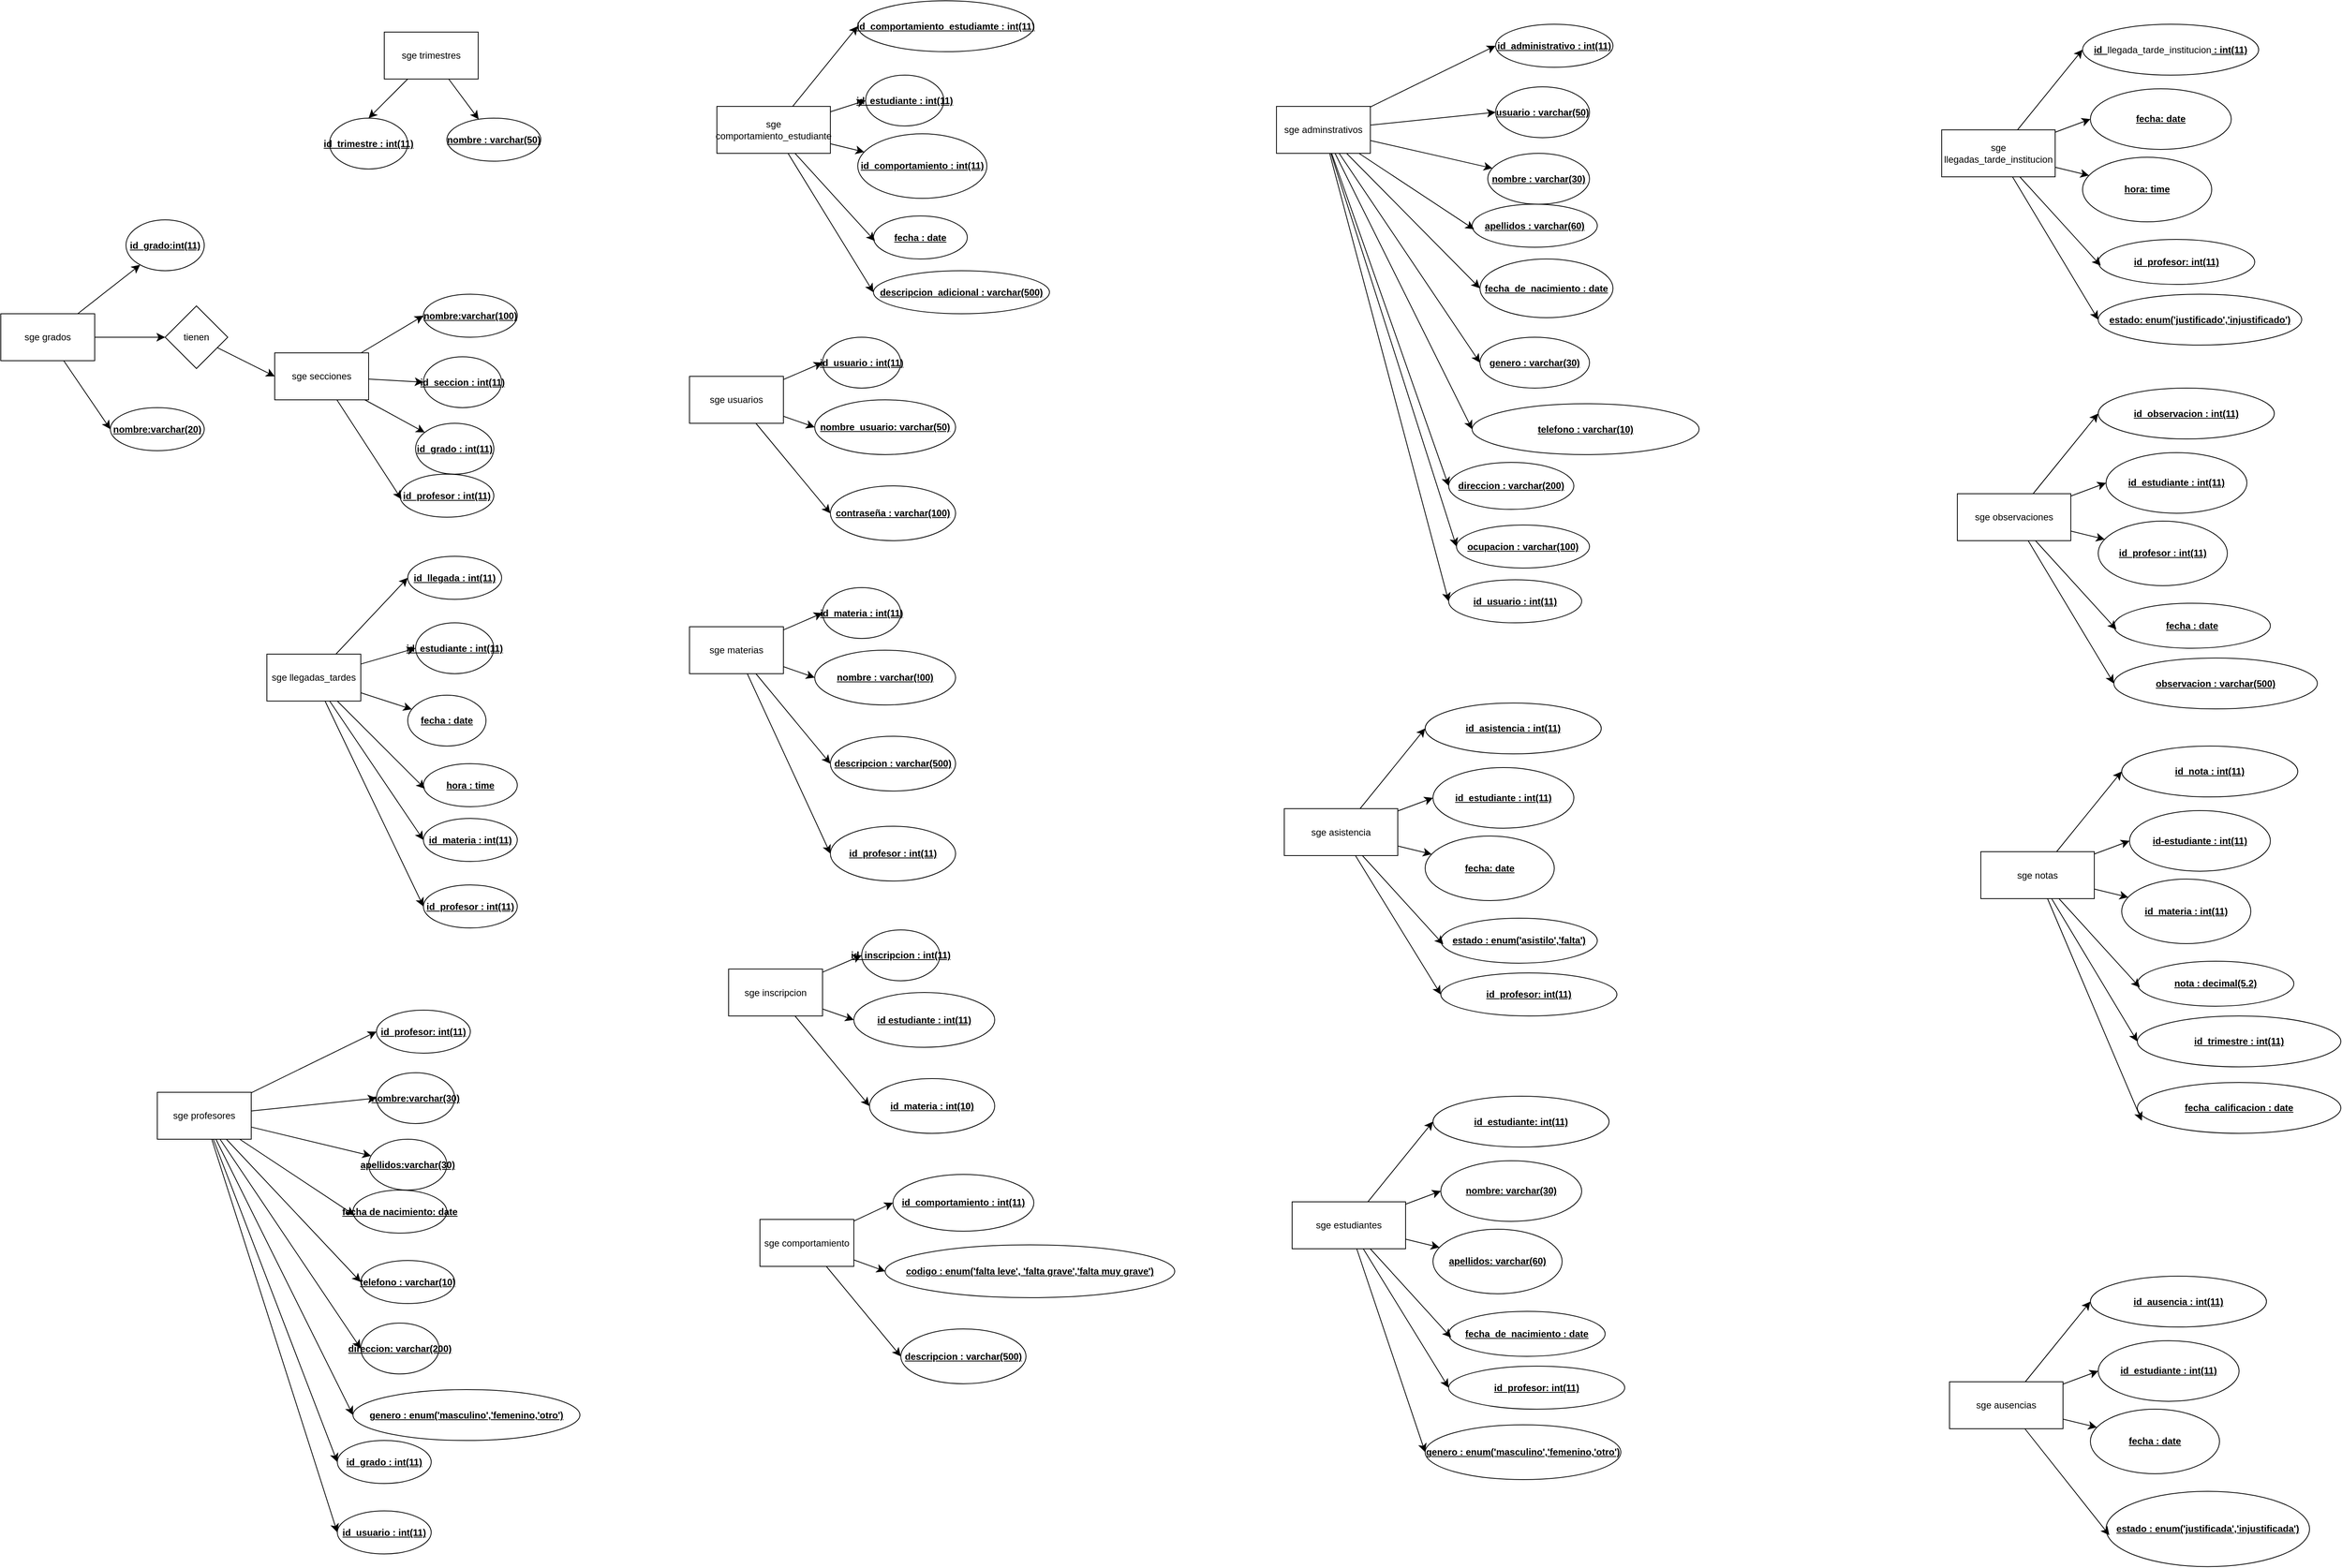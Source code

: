 <mxfile version="24.2.3" type="device">
  <diagram id="R2lEEEUBdFMjLlhIrx00" name="Page-1">
    <mxGraphModel dx="2759" dy="1118" grid="1" gridSize="10" guides="1" tooltips="1" connect="1" arrows="1" fold="1" page="1" pageScale="1" pageWidth="850" pageHeight="1100" math="0" shadow="0" extFonts="Permanent Marker^https://fonts.googleapis.com/css?family=Permanent+Marker">
      <root>
        <mxCell id="0" />
        <mxCell id="1" parent="0" />
        <mxCell id="256RreKp1Q9fWOY7JlpU-48" style="edgeStyle=none;curved=1;rounded=0;orthogonalLoop=1;jettySize=auto;html=1;fontSize=12;startSize=8;endSize=8;" edge="1" parent="1" source="256RreKp1Q9fWOY7JlpU-40" target="256RreKp1Q9fWOY7JlpU-42">
          <mxGeometry relative="1" as="geometry" />
        </mxCell>
        <mxCell id="256RreKp1Q9fWOY7JlpU-49" style="edgeStyle=none;curved=1;rounded=0;orthogonalLoop=1;jettySize=auto;html=1;entryX=0;entryY=0.5;entryDx=0;entryDy=0;fontSize=12;startSize=8;endSize=8;" edge="1" parent="1" source="256RreKp1Q9fWOY7JlpU-40" target="256RreKp1Q9fWOY7JlpU-41">
          <mxGeometry relative="1" as="geometry" />
        </mxCell>
        <mxCell id="256RreKp1Q9fWOY7JlpU-154" style="edgeStyle=none;curved=1;rounded=0;orthogonalLoop=1;jettySize=auto;html=1;entryX=0;entryY=0.5;entryDx=0;entryDy=0;fontSize=12;startSize=8;endSize=8;" edge="1" parent="1" source="256RreKp1Q9fWOY7JlpU-40" target="256RreKp1Q9fWOY7JlpU-153">
          <mxGeometry relative="1" as="geometry" />
        </mxCell>
        <mxCell id="256RreKp1Q9fWOY7JlpU-40" value="sge grados" style="rounded=0;whiteSpace=wrap;html=1;" vertex="1" parent="1">
          <mxGeometry x="-650" y="430" width="120" height="60" as="geometry" />
        </mxCell>
        <mxCell id="256RreKp1Q9fWOY7JlpU-41" value="&lt;b style=&quot;text-align: left; text-wrap: nowrap;&quot;&gt;&lt;u&gt;nombre:varchar(20)&lt;/u&gt;&lt;/b&gt;" style="ellipse;whiteSpace=wrap;html=1;" vertex="1" parent="1">
          <mxGeometry x="-510" y="550" width="120" height="55" as="geometry" />
        </mxCell>
        <mxCell id="256RreKp1Q9fWOY7JlpU-42" value="&lt;span style=&quot;font-weight: 700; text-align: left; text-wrap: nowrap; text-decoration-line: underline;&quot;&gt;id_grado:int(11)&lt;/span&gt;" style="ellipse;whiteSpace=wrap;html=1;" vertex="1" parent="1">
          <mxGeometry x="-490" y="310" width="100" height="65" as="geometry" />
        </mxCell>
        <mxCell id="256RreKp1Q9fWOY7JlpU-46" style="edgeStyle=none;curved=1;rounded=0;orthogonalLoop=1;jettySize=auto;html=1;entryX=0.5;entryY=0;entryDx=0;entryDy=0;fontSize=12;startSize=8;endSize=8;" edge="1" parent="1" source="256RreKp1Q9fWOY7JlpU-43" target="256RreKp1Q9fWOY7JlpU-45">
          <mxGeometry relative="1" as="geometry" />
        </mxCell>
        <mxCell id="256RreKp1Q9fWOY7JlpU-47" style="edgeStyle=none;curved=1;rounded=0;orthogonalLoop=1;jettySize=auto;html=1;fontSize=12;startSize=8;endSize=8;" edge="1" parent="1" source="256RreKp1Q9fWOY7JlpU-43" target="256RreKp1Q9fWOY7JlpU-44">
          <mxGeometry relative="1" as="geometry" />
        </mxCell>
        <mxCell id="256RreKp1Q9fWOY7JlpU-43" value="sge trimestres" style="rounded=0;whiteSpace=wrap;html=1;" vertex="1" parent="1">
          <mxGeometry x="-160" y="70" width="120" height="60" as="geometry" />
        </mxCell>
        <mxCell id="256RreKp1Q9fWOY7JlpU-44" value="&lt;b style=&quot;text-align: left; text-wrap: nowrap;&quot;&gt;&lt;u&gt;nombre : varchar(50)&lt;/u&gt;&lt;/b&gt;" style="ellipse;whiteSpace=wrap;html=1;" vertex="1" parent="1">
          <mxGeometry x="-80" y="180" width="120" height="55" as="geometry" />
        </mxCell>
        <mxCell id="256RreKp1Q9fWOY7JlpU-45" value="&lt;span style=&quot;font-weight: 700; text-align: left; text-wrap: nowrap; text-decoration-line: underline;&quot;&gt;id_trimestre : int(11)&lt;/span&gt;" style="ellipse;whiteSpace=wrap;html=1;" vertex="1" parent="1">
          <mxGeometry x="-230" y="180" width="100" height="65" as="geometry" />
        </mxCell>
        <mxCell id="256RreKp1Q9fWOY7JlpU-55" style="edgeStyle=none;curved=1;rounded=0;orthogonalLoop=1;jettySize=auto;html=1;entryX=0;entryY=0.5;entryDx=0;entryDy=0;fontSize=12;startSize=8;endSize=8;" edge="1" parent="1" source="256RreKp1Q9fWOY7JlpU-50" target="256RreKp1Q9fWOY7JlpU-51">
          <mxGeometry relative="1" as="geometry" />
        </mxCell>
        <mxCell id="256RreKp1Q9fWOY7JlpU-56" style="edgeStyle=none;curved=1;rounded=0;orthogonalLoop=1;jettySize=auto;html=1;entryX=0;entryY=0.5;entryDx=0;entryDy=0;fontSize=12;startSize=8;endSize=8;" edge="1" parent="1" source="256RreKp1Q9fWOY7JlpU-50" target="256RreKp1Q9fWOY7JlpU-52">
          <mxGeometry relative="1" as="geometry" />
        </mxCell>
        <mxCell id="256RreKp1Q9fWOY7JlpU-57" style="edgeStyle=none;curved=1;rounded=0;orthogonalLoop=1;jettySize=auto;html=1;fontSize=12;startSize=8;endSize=8;" edge="1" parent="1" source="256RreKp1Q9fWOY7JlpU-50" target="256RreKp1Q9fWOY7JlpU-54">
          <mxGeometry relative="1" as="geometry" />
        </mxCell>
        <mxCell id="256RreKp1Q9fWOY7JlpU-50" value="sge secciones" style="rounded=0;whiteSpace=wrap;html=1;" vertex="1" parent="1">
          <mxGeometry x="-300" y="480" width="120" height="60" as="geometry" />
        </mxCell>
        <mxCell id="256RreKp1Q9fWOY7JlpU-51" value="&lt;b style=&quot;text-align: left; text-wrap: nowrap;&quot;&gt;&lt;u&gt;nombre:varchar(100)&lt;/u&gt;&lt;/b&gt;" style="ellipse;whiteSpace=wrap;html=1;" vertex="1" parent="1">
          <mxGeometry x="-110" y="405" width="120" height="55" as="geometry" />
        </mxCell>
        <mxCell id="256RreKp1Q9fWOY7JlpU-52" value="&lt;span style=&quot;font-weight: 700; text-align: left; text-wrap: nowrap; text-decoration-line: underline;&quot;&gt;id_seccion : int(11)&lt;/span&gt;" style="ellipse;whiteSpace=wrap;html=1;" vertex="1" parent="1">
          <mxGeometry x="-110" y="485" width="100" height="65" as="geometry" />
        </mxCell>
        <mxCell id="256RreKp1Q9fWOY7JlpU-53" value="&lt;b style=&quot;text-align: left; text-wrap: nowrap;&quot;&gt;&lt;u&gt;id_profesor : int(11)&lt;/u&gt;&lt;/b&gt;" style="ellipse;whiteSpace=wrap;html=1;" vertex="1" parent="1">
          <mxGeometry x="-140" y="635" width="120" height="55" as="geometry" />
        </mxCell>
        <mxCell id="256RreKp1Q9fWOY7JlpU-54" value="&lt;b style=&quot;text-align: left; text-wrap: nowrap;&quot;&gt;&lt;u&gt;id_grado : int(11)&lt;/u&gt;&lt;/b&gt;" style="ellipse;whiteSpace=wrap;html=1;" vertex="1" parent="1">
          <mxGeometry x="-120" y="570" width="100" height="65" as="geometry" />
        </mxCell>
        <mxCell id="256RreKp1Q9fWOY7JlpU-58" style="edgeStyle=none;curved=1;rounded=0;orthogonalLoop=1;jettySize=auto;html=1;entryX=0.016;entryY=0.582;entryDx=0;entryDy=0;entryPerimeter=0;fontSize=12;startSize=8;endSize=8;" edge="1" parent="1" source="256RreKp1Q9fWOY7JlpU-50" target="256RreKp1Q9fWOY7JlpU-53">
          <mxGeometry relative="1" as="geometry" />
        </mxCell>
        <mxCell id="256RreKp1Q9fWOY7JlpU-72" style="edgeStyle=none;curved=1;rounded=0;orthogonalLoop=1;jettySize=auto;html=1;entryX=0;entryY=0.5;entryDx=0;entryDy=0;fontSize=12;startSize=8;endSize=8;" edge="1" parent="1" source="256RreKp1Q9fWOY7JlpU-75" target="256RreKp1Q9fWOY7JlpU-76">
          <mxGeometry relative="1" as="geometry" />
        </mxCell>
        <mxCell id="256RreKp1Q9fWOY7JlpU-73" style="edgeStyle=none;curved=1;rounded=0;orthogonalLoop=1;jettySize=auto;html=1;entryX=0;entryY=0.5;entryDx=0;entryDy=0;fontSize=12;startSize=8;endSize=8;" edge="1" parent="1" source="256RreKp1Q9fWOY7JlpU-75" target="256RreKp1Q9fWOY7JlpU-77">
          <mxGeometry relative="1" as="geometry" />
        </mxCell>
        <mxCell id="256RreKp1Q9fWOY7JlpU-74" style="edgeStyle=none;curved=1;rounded=0;orthogonalLoop=1;jettySize=auto;html=1;fontSize=12;startSize=8;endSize=8;" edge="1" parent="1" source="256RreKp1Q9fWOY7JlpU-75" target="256RreKp1Q9fWOY7JlpU-79">
          <mxGeometry relative="1" as="geometry" />
        </mxCell>
        <mxCell id="256RreKp1Q9fWOY7JlpU-90" style="edgeStyle=none;curved=1;rounded=0;orthogonalLoop=1;jettySize=auto;html=1;entryX=0;entryY=0.5;entryDx=0;entryDy=0;fontSize=12;startSize=8;endSize=8;" edge="1" parent="1" source="256RreKp1Q9fWOY7JlpU-75" target="256RreKp1Q9fWOY7JlpU-84">
          <mxGeometry relative="1" as="geometry" />
        </mxCell>
        <mxCell id="256RreKp1Q9fWOY7JlpU-91" style="edgeStyle=none;curved=1;rounded=0;orthogonalLoop=1;jettySize=auto;html=1;entryX=0;entryY=0.5;entryDx=0;entryDy=0;fontSize=12;startSize=8;endSize=8;" edge="1" parent="1" source="256RreKp1Q9fWOY7JlpU-75" target="256RreKp1Q9fWOY7JlpU-85">
          <mxGeometry relative="1" as="geometry" />
        </mxCell>
        <mxCell id="256RreKp1Q9fWOY7JlpU-92" style="edgeStyle=none;curved=1;rounded=0;orthogonalLoop=1;jettySize=auto;html=1;fontSize=12;startSize=8;endSize=8;entryX=0;entryY=0.5;entryDx=0;entryDy=0;" edge="1" parent="1" source="256RreKp1Q9fWOY7JlpU-75" target="256RreKp1Q9fWOY7JlpU-87">
          <mxGeometry relative="1" as="geometry">
            <mxPoint x="-210" y="1840" as="targetPoint" />
          </mxGeometry>
        </mxCell>
        <mxCell id="256RreKp1Q9fWOY7JlpU-93" style="edgeStyle=none;curved=1;rounded=0;orthogonalLoop=1;jettySize=auto;html=1;entryX=0;entryY=0.5;entryDx=0;entryDy=0;fontSize=12;startSize=8;endSize=8;" edge="1" parent="1" source="256RreKp1Q9fWOY7JlpU-75" target="256RreKp1Q9fWOY7JlpU-86">
          <mxGeometry relative="1" as="geometry" />
        </mxCell>
        <mxCell id="256RreKp1Q9fWOY7JlpU-94" style="edgeStyle=none;curved=1;rounded=0;orthogonalLoop=1;jettySize=auto;html=1;entryX=0;entryY=0.5;entryDx=0;entryDy=0;fontSize=12;startSize=8;endSize=8;" edge="1" parent="1" source="256RreKp1Q9fWOY7JlpU-75" target="256RreKp1Q9fWOY7JlpU-89">
          <mxGeometry relative="1" as="geometry" />
        </mxCell>
        <mxCell id="256RreKp1Q9fWOY7JlpU-75" value="sge profesores" style="rounded=0;whiteSpace=wrap;html=1;" vertex="1" parent="1">
          <mxGeometry x="-450" y="1425" width="120" height="60" as="geometry" />
        </mxCell>
        <mxCell id="256RreKp1Q9fWOY7JlpU-76" value="&lt;span style=&quot;font-weight: 700; text-align: left; text-wrap: nowrap; text-decoration-line: underline;&quot;&gt;id_profesor: int(11)&lt;/span&gt;" style="ellipse;whiteSpace=wrap;html=1;" vertex="1" parent="1">
          <mxGeometry x="-170" y="1320" width="120" height="55" as="geometry" />
        </mxCell>
        <mxCell id="256RreKp1Q9fWOY7JlpU-77" value="&lt;b style=&quot;text-align: left; text-wrap: nowrap;&quot;&gt;&lt;u&gt;nombre:varchar(30)&lt;/u&gt;&lt;/b&gt;" style="ellipse;whiteSpace=wrap;html=1;" vertex="1" parent="1">
          <mxGeometry x="-170" y="1400" width="100" height="65" as="geometry" />
        </mxCell>
        <mxCell id="256RreKp1Q9fWOY7JlpU-78" value="&lt;b style=&quot;text-align: left; text-wrap: nowrap;&quot;&gt;&lt;u&gt;fecha de nacimiento: date&lt;/u&gt;&lt;/b&gt;" style="ellipse;whiteSpace=wrap;html=1;" vertex="1" parent="1">
          <mxGeometry x="-200" y="1550" width="120" height="55" as="geometry" />
        </mxCell>
        <mxCell id="256RreKp1Q9fWOY7JlpU-79" value="&lt;b style=&quot;text-align: left; text-wrap: nowrap;&quot;&gt;&lt;u&gt;apellidos:varchar(30)&lt;/u&gt;&lt;/b&gt;" style="ellipse;whiteSpace=wrap;html=1;" vertex="1" parent="1">
          <mxGeometry x="-180" y="1485" width="100" height="65" as="geometry" />
        </mxCell>
        <mxCell id="256RreKp1Q9fWOY7JlpU-80" style="edgeStyle=none;curved=1;rounded=0;orthogonalLoop=1;jettySize=auto;html=1;entryX=0.016;entryY=0.582;entryDx=0;entryDy=0;entryPerimeter=0;fontSize=12;startSize=8;endSize=8;" edge="1" parent="1" source="256RreKp1Q9fWOY7JlpU-75" target="256RreKp1Q9fWOY7JlpU-78">
          <mxGeometry relative="1" as="geometry" />
        </mxCell>
        <mxCell id="256RreKp1Q9fWOY7JlpU-84" value="&lt;b style=&quot;text-align: left; text-wrap: nowrap;&quot;&gt;&lt;u&gt;telefono : varchar(10)&lt;/u&gt;&lt;/b&gt;" style="ellipse;whiteSpace=wrap;html=1;" vertex="1" parent="1">
          <mxGeometry x="-190" y="1640" width="120" height="55" as="geometry" />
        </mxCell>
        <mxCell id="256RreKp1Q9fWOY7JlpU-85" value="&lt;b style=&quot;text-align: left; text-wrap: nowrap;&quot;&gt;&lt;u&gt;direccion: varchar(200)&lt;/u&gt;&lt;/b&gt;" style="ellipse;whiteSpace=wrap;html=1;" vertex="1" parent="1">
          <mxGeometry x="-190" y="1720" width="100" height="65" as="geometry" />
        </mxCell>
        <mxCell id="256RreKp1Q9fWOY7JlpU-86" value="&lt;b style=&quot;text-align: left; text-wrap: nowrap;&quot;&gt;&lt;u&gt;id_grado : int(11)&lt;/u&gt;&lt;/b&gt;" style="ellipse;whiteSpace=wrap;html=1;" vertex="1" parent="1">
          <mxGeometry x="-220" y="1870" width="120" height="55" as="geometry" />
        </mxCell>
        <mxCell id="256RreKp1Q9fWOY7JlpU-87" value="&lt;b style=&quot;text-align: left; text-wrap: nowrap;&quot;&gt;&lt;u&gt;genero : enum(&#39;masculino&#39;,&#39;femenino,&#39;otro&#39;)&lt;/u&gt;&lt;/b&gt;" style="ellipse;whiteSpace=wrap;html=1;" vertex="1" parent="1">
          <mxGeometry x="-200" y="1805" width="290" height="65" as="geometry" />
        </mxCell>
        <mxCell id="256RreKp1Q9fWOY7JlpU-89" value="&lt;b style=&quot;text-align: left; text-wrap: nowrap;&quot;&gt;&lt;u&gt;id_usuario : int(11)&lt;/u&gt;&lt;/b&gt;" style="ellipse;whiteSpace=wrap;html=1;" vertex="1" parent="1">
          <mxGeometry x="-220" y="1960" width="120" height="55" as="geometry" />
        </mxCell>
        <mxCell id="256RreKp1Q9fWOY7JlpU-95" style="edgeStyle=none;curved=1;rounded=0;orthogonalLoop=1;jettySize=auto;html=1;entryX=0;entryY=0.5;entryDx=0;entryDy=0;fontSize=12;startSize=8;endSize=8;" edge="1" parent="1" source="256RreKp1Q9fWOY7JlpU-98" target="256RreKp1Q9fWOY7JlpU-99">
          <mxGeometry relative="1" as="geometry" />
        </mxCell>
        <mxCell id="256RreKp1Q9fWOY7JlpU-96" style="edgeStyle=none;curved=1;rounded=0;orthogonalLoop=1;jettySize=auto;html=1;entryX=0;entryY=0.5;entryDx=0;entryDy=0;fontSize=12;startSize=8;endSize=8;" edge="1" parent="1" source="256RreKp1Q9fWOY7JlpU-98" target="256RreKp1Q9fWOY7JlpU-100">
          <mxGeometry relative="1" as="geometry" />
        </mxCell>
        <mxCell id="256RreKp1Q9fWOY7JlpU-97" style="edgeStyle=none;curved=1;rounded=0;orthogonalLoop=1;jettySize=auto;html=1;fontSize=12;startSize=8;endSize=8;" edge="1" parent="1" source="256RreKp1Q9fWOY7JlpU-98" target="256RreKp1Q9fWOY7JlpU-102">
          <mxGeometry relative="1" as="geometry" />
        </mxCell>
        <mxCell id="256RreKp1Q9fWOY7JlpU-106" style="edgeStyle=none;curved=1;rounded=0;orthogonalLoop=1;jettySize=auto;html=1;entryX=0;entryY=0.5;entryDx=0;entryDy=0;fontSize=12;startSize=8;endSize=8;" edge="1" parent="1" source="256RreKp1Q9fWOY7JlpU-98" target="256RreKp1Q9fWOY7JlpU-104">
          <mxGeometry relative="1" as="geometry" />
        </mxCell>
        <mxCell id="256RreKp1Q9fWOY7JlpU-107" style="edgeStyle=none;curved=1;rounded=0;orthogonalLoop=1;jettySize=auto;html=1;entryX=0;entryY=0.5;entryDx=0;entryDy=0;fontSize=12;startSize=8;endSize=8;" edge="1" parent="1" source="256RreKp1Q9fWOY7JlpU-98" target="256RreKp1Q9fWOY7JlpU-105">
          <mxGeometry relative="1" as="geometry" />
        </mxCell>
        <mxCell id="256RreKp1Q9fWOY7JlpU-98" value="sge llegadas_tardes" style="rounded=0;whiteSpace=wrap;html=1;" vertex="1" parent="1">
          <mxGeometry x="-310" y="865" width="120" height="60" as="geometry" />
        </mxCell>
        <mxCell id="256RreKp1Q9fWOY7JlpU-99" value="&lt;span style=&quot;font-weight: 700; text-align: left; text-wrap: nowrap; text-decoration-line: underline;&quot;&gt;id_llegada : int(11)&lt;/span&gt;" style="ellipse;whiteSpace=wrap;html=1;" vertex="1" parent="1">
          <mxGeometry x="-130" y="740" width="120" height="55" as="geometry" />
        </mxCell>
        <mxCell id="256RreKp1Q9fWOY7JlpU-100" value="&lt;b style=&quot;text-align: left; text-wrap: nowrap;&quot;&gt;&lt;u&gt;id_estudiante : int(11)&lt;/u&gt;&lt;/b&gt;" style="ellipse;whiteSpace=wrap;html=1;" vertex="1" parent="1">
          <mxGeometry x="-120" y="825" width="100" height="65" as="geometry" />
        </mxCell>
        <mxCell id="256RreKp1Q9fWOY7JlpU-101" value="&lt;b style=&quot;text-align: left; text-wrap: nowrap;&quot;&gt;&lt;u&gt;hora : time&lt;/u&gt;&lt;/b&gt;" style="ellipse;whiteSpace=wrap;html=1;" vertex="1" parent="1">
          <mxGeometry x="-110" y="1005" width="120" height="55" as="geometry" />
        </mxCell>
        <mxCell id="256RreKp1Q9fWOY7JlpU-102" value="&lt;b style=&quot;text-align: left; text-wrap: nowrap;&quot;&gt;&lt;u&gt;fecha : date&lt;/u&gt;&lt;/b&gt;" style="ellipse;whiteSpace=wrap;html=1;" vertex="1" parent="1">
          <mxGeometry x="-130" y="917.5" width="100" height="65" as="geometry" />
        </mxCell>
        <mxCell id="256RreKp1Q9fWOY7JlpU-103" style="edgeStyle=none;curved=1;rounded=0;orthogonalLoop=1;jettySize=auto;html=1;entryX=0.016;entryY=0.582;entryDx=0;entryDy=0;entryPerimeter=0;fontSize=12;startSize=8;endSize=8;" edge="1" parent="1" source="256RreKp1Q9fWOY7JlpU-98" target="256RreKp1Q9fWOY7JlpU-101">
          <mxGeometry relative="1" as="geometry" />
        </mxCell>
        <mxCell id="256RreKp1Q9fWOY7JlpU-104" value="&lt;b style=&quot;text-align: left; text-wrap: nowrap;&quot;&gt;&lt;u&gt;id_materia : int(11)&lt;/u&gt;&lt;/b&gt;" style="ellipse;whiteSpace=wrap;html=1;" vertex="1" parent="1">
          <mxGeometry x="-110" y="1075" width="120" height="55" as="geometry" />
        </mxCell>
        <mxCell id="256RreKp1Q9fWOY7JlpU-105" value="&lt;b style=&quot;text-align: left; text-wrap: nowrap;&quot;&gt;&lt;u&gt;id_profesor : int(11)&lt;/u&gt;&lt;/b&gt;" style="ellipse;whiteSpace=wrap;html=1;" vertex="1" parent="1">
          <mxGeometry x="-110" y="1160" width="120" height="55" as="geometry" />
        </mxCell>
        <mxCell id="256RreKp1Q9fWOY7JlpU-108" style="edgeStyle=none;curved=1;rounded=0;orthogonalLoop=1;jettySize=auto;html=1;entryX=0;entryY=0.5;entryDx=0;entryDy=0;fontSize=12;startSize=8;endSize=8;" edge="1" parent="1" source="256RreKp1Q9fWOY7JlpU-113" target="256RreKp1Q9fWOY7JlpU-114">
          <mxGeometry relative="1" as="geometry" />
        </mxCell>
        <mxCell id="256RreKp1Q9fWOY7JlpU-109" style="edgeStyle=none;curved=1;rounded=0;orthogonalLoop=1;jettySize=auto;html=1;entryX=0;entryY=0.5;entryDx=0;entryDy=0;fontSize=12;startSize=8;endSize=8;" edge="1" parent="1" source="256RreKp1Q9fWOY7JlpU-113" target="256RreKp1Q9fWOY7JlpU-115">
          <mxGeometry relative="1" as="geometry" />
        </mxCell>
        <mxCell id="256RreKp1Q9fWOY7JlpU-110" style="edgeStyle=none;curved=1;rounded=0;orthogonalLoop=1;jettySize=auto;html=1;fontSize=12;startSize=8;endSize=8;" edge="1" parent="1" source="256RreKp1Q9fWOY7JlpU-113" target="256RreKp1Q9fWOY7JlpU-117">
          <mxGeometry relative="1" as="geometry" />
        </mxCell>
        <mxCell id="256RreKp1Q9fWOY7JlpU-111" style="edgeStyle=none;curved=1;rounded=0;orthogonalLoop=1;jettySize=auto;html=1;entryX=0;entryY=0.5;entryDx=0;entryDy=0;fontSize=12;startSize=8;endSize=8;" edge="1" parent="1" source="256RreKp1Q9fWOY7JlpU-113" target="256RreKp1Q9fWOY7JlpU-119">
          <mxGeometry relative="1" as="geometry" />
        </mxCell>
        <mxCell id="256RreKp1Q9fWOY7JlpU-113" value="sge comportamiento_estudiante" style="rounded=0;whiteSpace=wrap;html=1;" vertex="1" parent="1">
          <mxGeometry x="265" y="165" width="145" height="60" as="geometry" />
        </mxCell>
        <mxCell id="256RreKp1Q9fWOY7JlpU-114" value="&lt;span style=&quot;font-weight: 700; text-align: left; text-wrap: nowrap; text-decoration-line: underline;&quot;&gt;id_comportamiento_estudiamte : int(11)&lt;/span&gt;" style="ellipse;whiteSpace=wrap;html=1;" vertex="1" parent="1">
          <mxGeometry x="445" y="30" width="225" height="65" as="geometry" />
        </mxCell>
        <mxCell id="256RreKp1Q9fWOY7JlpU-115" value="&lt;b style=&quot;text-align: left; text-wrap: nowrap;&quot;&gt;&lt;u&gt;id_estudiante : int(11)&lt;/u&gt;&lt;/b&gt;" style="ellipse;whiteSpace=wrap;html=1;" vertex="1" parent="1">
          <mxGeometry x="455" y="125" width="100" height="65" as="geometry" />
        </mxCell>
        <mxCell id="256RreKp1Q9fWOY7JlpU-116" value="&lt;b style=&quot;text-align: left; text-wrap: nowrap;&quot;&gt;&lt;u&gt;fecha : date&lt;/u&gt;&lt;/b&gt;" style="ellipse;whiteSpace=wrap;html=1;" vertex="1" parent="1">
          <mxGeometry x="465" y="305" width="120" height="55" as="geometry" />
        </mxCell>
        <mxCell id="256RreKp1Q9fWOY7JlpU-117" value="&lt;b style=&quot;text-align: left; text-wrap: nowrap;&quot;&gt;&lt;u&gt;id_comportamiento : int(11)&lt;/u&gt;&lt;/b&gt;" style="ellipse;whiteSpace=wrap;html=1;" vertex="1" parent="1">
          <mxGeometry x="445" y="200" width="165" height="82.5" as="geometry" />
        </mxCell>
        <mxCell id="256RreKp1Q9fWOY7JlpU-118" style="edgeStyle=none;curved=1;rounded=0;orthogonalLoop=1;jettySize=auto;html=1;entryX=0.016;entryY=0.582;entryDx=0;entryDy=0;entryPerimeter=0;fontSize=12;startSize=8;endSize=8;" edge="1" parent="1" source="256RreKp1Q9fWOY7JlpU-113" target="256RreKp1Q9fWOY7JlpU-116">
          <mxGeometry relative="1" as="geometry" />
        </mxCell>
        <mxCell id="256RreKp1Q9fWOY7JlpU-119" value="&lt;b style=&quot;text-align: left; text-wrap: nowrap;&quot;&gt;&lt;u&gt;descripcion_adicional : varchar(500)&lt;/u&gt;&lt;/b&gt;" style="ellipse;whiteSpace=wrap;html=1;" vertex="1" parent="1">
          <mxGeometry x="465" y="375" width="225" height="55" as="geometry" />
        </mxCell>
        <mxCell id="256RreKp1Q9fWOY7JlpU-127" style="edgeStyle=none;curved=1;rounded=0;orthogonalLoop=1;jettySize=auto;html=1;entryX=0;entryY=0.5;entryDx=0;entryDy=0;fontSize=12;startSize=8;endSize=8;" edge="1" parent="1" source="256RreKp1Q9fWOY7JlpU-123" target="256RreKp1Q9fWOY7JlpU-125">
          <mxGeometry relative="1" as="geometry" />
        </mxCell>
        <mxCell id="256RreKp1Q9fWOY7JlpU-128" style="edgeStyle=none;curved=1;rounded=0;orthogonalLoop=1;jettySize=auto;html=1;entryX=0;entryY=0.5;entryDx=0;entryDy=0;fontSize=12;startSize=8;endSize=8;" edge="1" parent="1" source="256RreKp1Q9fWOY7JlpU-123" target="256RreKp1Q9fWOY7JlpU-124">
          <mxGeometry relative="1" as="geometry" />
        </mxCell>
        <mxCell id="256RreKp1Q9fWOY7JlpU-129" style="edgeStyle=none;curved=1;rounded=0;orthogonalLoop=1;jettySize=auto;html=1;entryX=0;entryY=0.5;entryDx=0;entryDy=0;fontSize=12;startSize=8;endSize=8;" edge="1" parent="1" source="256RreKp1Q9fWOY7JlpU-123" target="256RreKp1Q9fWOY7JlpU-126">
          <mxGeometry relative="1" as="geometry" />
        </mxCell>
        <mxCell id="256RreKp1Q9fWOY7JlpU-123" value="sge usuarios" style="rounded=0;whiteSpace=wrap;html=1;" vertex="1" parent="1">
          <mxGeometry x="230" y="510" width="120" height="60" as="geometry" />
        </mxCell>
        <mxCell id="256RreKp1Q9fWOY7JlpU-124" value="&lt;b style=&quot;text-align: left; text-wrap: nowrap;&quot;&gt;&lt;u&gt;nombre_usuario: varchar(50)&lt;/u&gt;&lt;/b&gt;" style="ellipse;whiteSpace=wrap;html=1;" vertex="1" parent="1">
          <mxGeometry x="390" y="540" width="180" height="70" as="geometry" />
        </mxCell>
        <mxCell id="256RreKp1Q9fWOY7JlpU-125" value="&lt;span style=&quot;font-weight: 700; text-align: left; text-wrap: nowrap; text-decoration-line: underline;&quot;&gt;id_usuario : int(11)&lt;/span&gt;" style="ellipse;whiteSpace=wrap;html=1;" vertex="1" parent="1">
          <mxGeometry x="400" y="460" width="100" height="65" as="geometry" />
        </mxCell>
        <mxCell id="256RreKp1Q9fWOY7JlpU-126" value="&lt;b style=&quot;text-align: left; text-wrap: nowrap;&quot;&gt;&lt;u&gt;contraseña : varchar(100)&lt;/u&gt;&lt;/b&gt;" style="ellipse;whiteSpace=wrap;html=1;" vertex="1" parent="1">
          <mxGeometry x="410" y="650" width="160" height="70" as="geometry" />
        </mxCell>
        <mxCell id="256RreKp1Q9fWOY7JlpU-130" style="edgeStyle=none;curved=1;rounded=0;orthogonalLoop=1;jettySize=auto;html=1;entryX=0;entryY=0.5;entryDx=0;entryDy=0;fontSize=12;startSize=8;endSize=8;" edge="1" parent="1" source="256RreKp1Q9fWOY7JlpU-133" target="256RreKp1Q9fWOY7JlpU-135">
          <mxGeometry relative="1" as="geometry" />
        </mxCell>
        <mxCell id="256RreKp1Q9fWOY7JlpU-131" style="edgeStyle=none;curved=1;rounded=0;orthogonalLoop=1;jettySize=auto;html=1;entryX=0;entryY=0.5;entryDx=0;entryDy=0;fontSize=12;startSize=8;endSize=8;" edge="1" parent="1" source="256RreKp1Q9fWOY7JlpU-133" target="256RreKp1Q9fWOY7JlpU-134">
          <mxGeometry relative="1" as="geometry" />
        </mxCell>
        <mxCell id="256RreKp1Q9fWOY7JlpU-132" style="edgeStyle=none;curved=1;rounded=0;orthogonalLoop=1;jettySize=auto;html=1;entryX=0;entryY=0.5;entryDx=0;entryDy=0;fontSize=12;startSize=8;endSize=8;" edge="1" parent="1" source="256RreKp1Q9fWOY7JlpU-133" target="256RreKp1Q9fWOY7JlpU-136">
          <mxGeometry relative="1" as="geometry" />
        </mxCell>
        <mxCell id="256RreKp1Q9fWOY7JlpU-138" style="edgeStyle=none;curved=1;rounded=0;orthogonalLoop=1;jettySize=auto;html=1;entryX=0;entryY=0.5;entryDx=0;entryDy=0;fontSize=12;startSize=8;endSize=8;" edge="1" parent="1" source="256RreKp1Q9fWOY7JlpU-133" target="256RreKp1Q9fWOY7JlpU-137">
          <mxGeometry relative="1" as="geometry" />
        </mxCell>
        <mxCell id="256RreKp1Q9fWOY7JlpU-133" value="sge materias" style="rounded=0;whiteSpace=wrap;html=1;" vertex="1" parent="1">
          <mxGeometry x="230" y="830" width="120" height="60" as="geometry" />
        </mxCell>
        <mxCell id="256RreKp1Q9fWOY7JlpU-134" value="&lt;b style=&quot;text-align: left; text-wrap: nowrap;&quot;&gt;&lt;u&gt;nombre : varchar(!00)&lt;/u&gt;&lt;/b&gt;" style="ellipse;whiteSpace=wrap;html=1;" vertex="1" parent="1">
          <mxGeometry x="390" y="860" width="180" height="70" as="geometry" />
        </mxCell>
        <mxCell id="256RreKp1Q9fWOY7JlpU-135" value="&lt;span style=&quot;font-weight: 700; text-align: left; text-wrap: nowrap; text-decoration-line: underline;&quot;&gt;id_materia : int(11)&lt;/span&gt;" style="ellipse;whiteSpace=wrap;html=1;" vertex="1" parent="1">
          <mxGeometry x="400" y="780" width="100" height="65" as="geometry" />
        </mxCell>
        <mxCell id="256RreKp1Q9fWOY7JlpU-136" value="&lt;b style=&quot;text-align: left; text-wrap: nowrap;&quot;&gt;&lt;u&gt;descripcion : varchar(500)&lt;/u&gt;&lt;/b&gt;" style="ellipse;whiteSpace=wrap;html=1;" vertex="1" parent="1">
          <mxGeometry x="410" y="970" width="160" height="70" as="geometry" />
        </mxCell>
        <mxCell id="256RreKp1Q9fWOY7JlpU-137" value="&lt;b style=&quot;text-align: left; text-wrap: nowrap;&quot;&gt;&lt;u&gt;id_profesor : int(11)&lt;/u&gt;&lt;/b&gt;" style="ellipse;whiteSpace=wrap;html=1;" vertex="1" parent="1">
          <mxGeometry x="410" y="1085" width="160" height="70" as="geometry" />
        </mxCell>
        <mxCell id="256RreKp1Q9fWOY7JlpU-139" style="edgeStyle=none;curved=1;rounded=0;orthogonalLoop=1;jettySize=auto;html=1;entryX=0;entryY=0.5;entryDx=0;entryDy=0;fontSize=12;startSize=8;endSize=8;" edge="1" parent="1" source="256RreKp1Q9fWOY7JlpU-142" target="256RreKp1Q9fWOY7JlpU-144">
          <mxGeometry relative="1" as="geometry" />
        </mxCell>
        <mxCell id="256RreKp1Q9fWOY7JlpU-140" style="edgeStyle=none;curved=1;rounded=0;orthogonalLoop=1;jettySize=auto;html=1;entryX=0;entryY=0.5;entryDx=0;entryDy=0;fontSize=12;startSize=8;endSize=8;" edge="1" parent="1" source="256RreKp1Q9fWOY7JlpU-142" target="256RreKp1Q9fWOY7JlpU-143">
          <mxGeometry relative="1" as="geometry" />
        </mxCell>
        <mxCell id="256RreKp1Q9fWOY7JlpU-141" style="edgeStyle=none;curved=1;rounded=0;orthogonalLoop=1;jettySize=auto;html=1;entryX=0;entryY=0.5;entryDx=0;entryDy=0;fontSize=12;startSize=8;endSize=8;" edge="1" parent="1" source="256RreKp1Q9fWOY7JlpU-142" target="256RreKp1Q9fWOY7JlpU-145">
          <mxGeometry relative="1" as="geometry" />
        </mxCell>
        <mxCell id="256RreKp1Q9fWOY7JlpU-142" value="sge inscripcion" style="rounded=0;whiteSpace=wrap;html=1;" vertex="1" parent="1">
          <mxGeometry x="280" y="1267.5" width="120" height="60" as="geometry" />
        </mxCell>
        <mxCell id="256RreKp1Q9fWOY7JlpU-143" value="&lt;b style=&quot;text-align: left; text-wrap: nowrap;&quot;&gt;&lt;u&gt;id estudiante : int(11)&lt;/u&gt;&lt;/b&gt;" style="ellipse;whiteSpace=wrap;html=1;" vertex="1" parent="1">
          <mxGeometry x="440" y="1297.5" width="180" height="70" as="geometry" />
        </mxCell>
        <mxCell id="256RreKp1Q9fWOY7JlpU-144" value="&lt;span style=&quot;font-weight: 700; text-align: left; text-wrap: nowrap; text-decoration-line: underline;&quot;&gt;id_inscripcion : int(11)&lt;/span&gt;" style="ellipse;whiteSpace=wrap;html=1;" vertex="1" parent="1">
          <mxGeometry x="450" y="1217.5" width="100" height="65" as="geometry" />
        </mxCell>
        <mxCell id="256RreKp1Q9fWOY7JlpU-145" value="&lt;b style=&quot;text-align: left; text-wrap: nowrap;&quot;&gt;&lt;u&gt;id_materia : int(10)&lt;/u&gt;&lt;/b&gt;" style="ellipse;whiteSpace=wrap;html=1;" vertex="1" parent="1">
          <mxGeometry x="460" y="1407.5" width="160" height="70" as="geometry" />
        </mxCell>
        <mxCell id="256RreKp1Q9fWOY7JlpU-146" style="edgeStyle=none;curved=1;rounded=0;orthogonalLoop=1;jettySize=auto;html=1;entryX=0;entryY=0.5;entryDx=0;entryDy=0;fontSize=12;startSize=8;endSize=8;" edge="1" parent="1" source="256RreKp1Q9fWOY7JlpU-149" target="256RreKp1Q9fWOY7JlpU-151">
          <mxGeometry relative="1" as="geometry" />
        </mxCell>
        <mxCell id="256RreKp1Q9fWOY7JlpU-147" style="edgeStyle=none;curved=1;rounded=0;orthogonalLoop=1;jettySize=auto;html=1;entryX=0;entryY=0.5;entryDx=0;entryDy=0;fontSize=12;startSize=8;endSize=8;" edge="1" parent="1" source="256RreKp1Q9fWOY7JlpU-149" target="256RreKp1Q9fWOY7JlpU-150">
          <mxGeometry relative="1" as="geometry" />
        </mxCell>
        <mxCell id="256RreKp1Q9fWOY7JlpU-148" style="edgeStyle=none;curved=1;rounded=0;orthogonalLoop=1;jettySize=auto;html=1;entryX=0;entryY=0.5;entryDx=0;entryDy=0;fontSize=12;startSize=8;endSize=8;" edge="1" parent="1" source="256RreKp1Q9fWOY7JlpU-149" target="256RreKp1Q9fWOY7JlpU-152">
          <mxGeometry relative="1" as="geometry" />
        </mxCell>
        <mxCell id="256RreKp1Q9fWOY7JlpU-149" value="sge comportamiento" style="rounded=0;whiteSpace=wrap;html=1;" vertex="1" parent="1">
          <mxGeometry x="320" y="1587.5" width="120" height="60" as="geometry" />
        </mxCell>
        <mxCell id="256RreKp1Q9fWOY7JlpU-150" value="&lt;b style=&quot;text-align: left; text-wrap: nowrap;&quot;&gt;&lt;u&gt;codigo : enum(&#39;falta leve&#39;, &#39;falta grave&#39;,&#39;falta muy grave&#39;)&lt;/u&gt;&lt;/b&gt;" style="ellipse;whiteSpace=wrap;html=1;" vertex="1" parent="1">
          <mxGeometry x="480" y="1620" width="370" height="67.5" as="geometry" />
        </mxCell>
        <mxCell id="256RreKp1Q9fWOY7JlpU-151" value="&lt;span style=&quot;font-weight: 700; text-align: left; text-wrap: nowrap; text-decoration-line: underline;&quot;&gt;id_comportamiento : int(11)&lt;/span&gt;" style="ellipse;whiteSpace=wrap;html=1;" vertex="1" parent="1">
          <mxGeometry x="490" y="1530" width="180" height="72.5" as="geometry" />
        </mxCell>
        <mxCell id="256RreKp1Q9fWOY7JlpU-152" value="&lt;b style=&quot;text-align: left; text-wrap: nowrap;&quot;&gt;&lt;u&gt;descripcion : varchar(500)&lt;/u&gt;&lt;/b&gt;" style="ellipse;whiteSpace=wrap;html=1;" vertex="1" parent="1">
          <mxGeometry x="500" y="1727.5" width="160" height="70" as="geometry" />
        </mxCell>
        <mxCell id="256RreKp1Q9fWOY7JlpU-155" style="edgeStyle=none;curved=1;rounded=0;orthogonalLoop=1;jettySize=auto;html=1;entryX=0;entryY=0.5;entryDx=0;entryDy=0;fontSize=12;startSize=8;endSize=8;" edge="1" parent="1" source="256RreKp1Q9fWOY7JlpU-153" target="256RreKp1Q9fWOY7JlpU-50">
          <mxGeometry relative="1" as="geometry" />
        </mxCell>
        <mxCell id="256RreKp1Q9fWOY7JlpU-153" value="tienen" style="rhombus;whiteSpace=wrap;html=1;" vertex="1" parent="1">
          <mxGeometry x="-440" y="420" width="80" height="80" as="geometry" />
        </mxCell>
        <mxCell id="256RreKp1Q9fWOY7JlpU-157" style="edgeStyle=none;curved=1;rounded=0;orthogonalLoop=1;jettySize=auto;html=1;entryX=0;entryY=0.5;entryDx=0;entryDy=0;fontSize=12;startSize=8;endSize=8;" edge="1" parent="1" source="256RreKp1Q9fWOY7JlpU-165" target="256RreKp1Q9fWOY7JlpU-166">
          <mxGeometry relative="1" as="geometry" />
        </mxCell>
        <mxCell id="256RreKp1Q9fWOY7JlpU-158" style="edgeStyle=none;curved=1;rounded=0;orthogonalLoop=1;jettySize=auto;html=1;entryX=0;entryY=0.5;entryDx=0;entryDy=0;fontSize=12;startSize=8;endSize=8;" edge="1" parent="1" source="256RreKp1Q9fWOY7JlpU-165" target="256RreKp1Q9fWOY7JlpU-167">
          <mxGeometry relative="1" as="geometry" />
        </mxCell>
        <mxCell id="256RreKp1Q9fWOY7JlpU-159" style="edgeStyle=none;curved=1;rounded=0;orthogonalLoop=1;jettySize=auto;html=1;fontSize=12;startSize=8;endSize=8;" edge="1" parent="1" source="256RreKp1Q9fWOY7JlpU-165" target="256RreKp1Q9fWOY7JlpU-169">
          <mxGeometry relative="1" as="geometry" />
        </mxCell>
        <mxCell id="256RreKp1Q9fWOY7JlpU-160" style="edgeStyle=none;curved=1;rounded=0;orthogonalLoop=1;jettySize=auto;html=1;entryX=0;entryY=0.5;entryDx=0;entryDy=0;fontSize=12;startSize=8;endSize=8;" edge="1" parent="1" source="256RreKp1Q9fWOY7JlpU-165" target="256RreKp1Q9fWOY7JlpU-171">
          <mxGeometry relative="1" as="geometry" />
        </mxCell>
        <mxCell id="256RreKp1Q9fWOY7JlpU-161" style="edgeStyle=none;curved=1;rounded=0;orthogonalLoop=1;jettySize=auto;html=1;entryX=0;entryY=0.5;entryDx=0;entryDy=0;fontSize=12;startSize=8;endSize=8;" edge="1" parent="1" source="256RreKp1Q9fWOY7JlpU-165" target="256RreKp1Q9fWOY7JlpU-172">
          <mxGeometry relative="1" as="geometry" />
        </mxCell>
        <mxCell id="256RreKp1Q9fWOY7JlpU-162" style="edgeStyle=none;curved=1;rounded=0;orthogonalLoop=1;jettySize=auto;html=1;fontSize=12;startSize=8;endSize=8;entryX=0;entryY=0.5;entryDx=0;entryDy=0;" edge="1" parent="1" source="256RreKp1Q9fWOY7JlpU-165" target="256RreKp1Q9fWOY7JlpU-174">
          <mxGeometry relative="1" as="geometry">
            <mxPoint x="1220" y="580" as="targetPoint" />
          </mxGeometry>
        </mxCell>
        <mxCell id="256RreKp1Q9fWOY7JlpU-163" style="edgeStyle=none;curved=1;rounded=0;orthogonalLoop=1;jettySize=auto;html=1;entryX=0;entryY=0.5;entryDx=0;entryDy=0;fontSize=12;startSize=8;endSize=8;" edge="1" parent="1" source="256RreKp1Q9fWOY7JlpU-165" target="256RreKp1Q9fWOY7JlpU-173">
          <mxGeometry relative="1" as="geometry" />
        </mxCell>
        <mxCell id="256RreKp1Q9fWOY7JlpU-164" style="edgeStyle=none;curved=1;rounded=0;orthogonalLoop=1;jettySize=auto;html=1;entryX=0;entryY=0.5;entryDx=0;entryDy=0;fontSize=12;startSize=8;endSize=8;" edge="1" parent="1" source="256RreKp1Q9fWOY7JlpU-165" target="256RreKp1Q9fWOY7JlpU-175">
          <mxGeometry relative="1" as="geometry" />
        </mxCell>
        <mxCell id="256RreKp1Q9fWOY7JlpU-178" style="edgeStyle=none;curved=1;rounded=0;orthogonalLoop=1;jettySize=auto;html=1;entryX=0;entryY=0.5;entryDx=0;entryDy=0;fontSize=12;startSize=8;endSize=8;" edge="1" parent="1" source="256RreKp1Q9fWOY7JlpU-165" target="256RreKp1Q9fWOY7JlpU-176">
          <mxGeometry relative="1" as="geometry" />
        </mxCell>
        <mxCell id="256RreKp1Q9fWOY7JlpU-165" value="sge adminstrativos" style="rounded=0;whiteSpace=wrap;html=1;" vertex="1" parent="1">
          <mxGeometry x="980" y="165" width="120" height="60" as="geometry" />
        </mxCell>
        <mxCell id="256RreKp1Q9fWOY7JlpU-166" value="&lt;span style=&quot;font-weight: 700; text-align: left; text-wrap: nowrap; text-decoration-line: underline;&quot;&gt;id_administrativo : int(11)&lt;/span&gt;" style="ellipse;whiteSpace=wrap;html=1;" vertex="1" parent="1">
          <mxGeometry x="1260" y="60" width="150" height="55" as="geometry" />
        </mxCell>
        <mxCell id="256RreKp1Q9fWOY7JlpU-167" value="&lt;b style=&quot;text-align: left; text-wrap: nowrap;&quot;&gt;&lt;u&gt;usuario : varchar(50)&lt;/u&gt;&lt;/b&gt;" style="ellipse;whiteSpace=wrap;html=1;" vertex="1" parent="1">
          <mxGeometry x="1260" y="140" width="120" height="65" as="geometry" />
        </mxCell>
        <mxCell id="256RreKp1Q9fWOY7JlpU-168" value="&lt;b style=&quot;text-align: left; text-wrap: nowrap;&quot;&gt;&lt;u&gt;apellidos : varchar(60)&lt;/u&gt;&lt;/b&gt;" style="ellipse;whiteSpace=wrap;html=1;" vertex="1" parent="1">
          <mxGeometry x="1230" y="290" width="160" height="55" as="geometry" />
        </mxCell>
        <mxCell id="256RreKp1Q9fWOY7JlpU-169" value="&lt;b style=&quot;text-align: left; text-wrap: nowrap;&quot;&gt;&lt;u&gt;nombre : varchar(30)&lt;/u&gt;&lt;/b&gt;" style="ellipse;whiteSpace=wrap;html=1;" vertex="1" parent="1">
          <mxGeometry x="1250" y="225" width="130" height="65" as="geometry" />
        </mxCell>
        <mxCell id="256RreKp1Q9fWOY7JlpU-170" style="edgeStyle=none;curved=1;rounded=0;orthogonalLoop=1;jettySize=auto;html=1;entryX=0.016;entryY=0.582;entryDx=0;entryDy=0;entryPerimeter=0;fontSize=12;startSize=8;endSize=8;" edge="1" parent="1" source="256RreKp1Q9fWOY7JlpU-165" target="256RreKp1Q9fWOY7JlpU-168">
          <mxGeometry relative="1" as="geometry" />
        </mxCell>
        <mxCell id="256RreKp1Q9fWOY7JlpU-171" value="&lt;b style=&quot;text-align: left; text-wrap: nowrap;&quot;&gt;&lt;u&gt;fecha_de_nacimiento : date&lt;/u&gt;&lt;/b&gt;" style="ellipse;whiteSpace=wrap;html=1;" vertex="1" parent="1">
          <mxGeometry x="1240" y="360" width="170" height="75" as="geometry" />
        </mxCell>
        <mxCell id="256RreKp1Q9fWOY7JlpU-172" value="&lt;b style=&quot;text-align: left; text-wrap: nowrap;&quot;&gt;&lt;u&gt;genero : varchar(30)&lt;/u&gt;&lt;/b&gt;" style="ellipse;whiteSpace=wrap;html=1;" vertex="1" parent="1">
          <mxGeometry x="1240" y="460" width="140" height="65" as="geometry" />
        </mxCell>
        <mxCell id="256RreKp1Q9fWOY7JlpU-173" value="&lt;b style=&quot;text-align: left; text-wrap: nowrap;&quot;&gt;&lt;u&gt;direccion : varchar(200)&lt;/u&gt;&lt;/b&gt;" style="ellipse;whiteSpace=wrap;html=1;" vertex="1" parent="1">
          <mxGeometry x="1200" y="620" width="160" height="60" as="geometry" />
        </mxCell>
        <mxCell id="256RreKp1Q9fWOY7JlpU-174" value="&lt;b style=&quot;text-align: left; text-wrap: nowrap;&quot;&gt;&lt;u&gt;telefono : varchar(10)&lt;/u&gt;&lt;/b&gt;" style="ellipse;whiteSpace=wrap;html=1;" vertex="1" parent="1">
          <mxGeometry x="1230" y="545" width="290" height="65" as="geometry" />
        </mxCell>
        <mxCell id="256RreKp1Q9fWOY7JlpU-175" value="&lt;b style=&quot;text-align: left; text-wrap: nowrap;&quot;&gt;&lt;u&gt;ocupacion : varchar(100)&lt;/u&gt;&lt;/b&gt;" style="ellipse;whiteSpace=wrap;html=1;" vertex="1" parent="1">
          <mxGeometry x="1210" y="700" width="170" height="55" as="geometry" />
        </mxCell>
        <mxCell id="256RreKp1Q9fWOY7JlpU-176" value="&lt;b style=&quot;text-align: left; text-wrap: nowrap;&quot;&gt;&lt;u&gt;id_usuario : int(11)&lt;/u&gt;&lt;/b&gt;" style="ellipse;whiteSpace=wrap;html=1;" vertex="1" parent="1">
          <mxGeometry x="1200" y="770" width="170" height="55" as="geometry" />
        </mxCell>
        <mxCell id="256RreKp1Q9fWOY7JlpU-179" style="edgeStyle=none;curved=1;rounded=0;orthogonalLoop=1;jettySize=auto;html=1;entryX=0;entryY=0.5;entryDx=0;entryDy=0;fontSize=12;startSize=8;endSize=8;" edge="1" parent="1" source="256RreKp1Q9fWOY7JlpU-183" target="256RreKp1Q9fWOY7JlpU-184">
          <mxGeometry relative="1" as="geometry" />
        </mxCell>
        <mxCell id="256RreKp1Q9fWOY7JlpU-180" style="edgeStyle=none;curved=1;rounded=0;orthogonalLoop=1;jettySize=auto;html=1;entryX=0;entryY=0.5;entryDx=0;entryDy=0;fontSize=12;startSize=8;endSize=8;" edge="1" parent="1" source="256RreKp1Q9fWOY7JlpU-183" target="256RreKp1Q9fWOY7JlpU-185">
          <mxGeometry relative="1" as="geometry" />
        </mxCell>
        <mxCell id="256RreKp1Q9fWOY7JlpU-181" style="edgeStyle=none;curved=1;rounded=0;orthogonalLoop=1;jettySize=auto;html=1;fontSize=12;startSize=8;endSize=8;" edge="1" parent="1" source="256RreKp1Q9fWOY7JlpU-183" target="256RreKp1Q9fWOY7JlpU-187">
          <mxGeometry relative="1" as="geometry" />
        </mxCell>
        <mxCell id="256RreKp1Q9fWOY7JlpU-182" style="edgeStyle=none;curved=1;rounded=0;orthogonalLoop=1;jettySize=auto;html=1;entryX=0;entryY=0.5;entryDx=0;entryDy=0;fontSize=12;startSize=8;endSize=8;" edge="1" parent="1" source="256RreKp1Q9fWOY7JlpU-183" target="256RreKp1Q9fWOY7JlpU-189">
          <mxGeometry relative="1" as="geometry" />
        </mxCell>
        <mxCell id="256RreKp1Q9fWOY7JlpU-183" value="sge asistencia" style="rounded=0;whiteSpace=wrap;html=1;" vertex="1" parent="1">
          <mxGeometry x="990" y="1062.5" width="145" height="60" as="geometry" />
        </mxCell>
        <mxCell id="256RreKp1Q9fWOY7JlpU-184" value="&lt;span style=&quot;font-weight: 700; text-align: left; text-wrap: nowrap; text-decoration-line: underline;&quot;&gt;id_asistencia : int(11)&lt;/span&gt;" style="ellipse;whiteSpace=wrap;html=1;" vertex="1" parent="1">
          <mxGeometry x="1170" y="927.5" width="225" height="65" as="geometry" />
        </mxCell>
        <mxCell id="256RreKp1Q9fWOY7JlpU-185" value="&lt;span style=&quot;font-weight: 700; text-align: left; text-wrap: nowrap; text-decoration-line: underline;&quot;&gt;id_estudiante : int(11)&lt;/span&gt;" style="ellipse;whiteSpace=wrap;html=1;" vertex="1" parent="1">
          <mxGeometry x="1180" y="1010" width="180" height="77.5" as="geometry" />
        </mxCell>
        <mxCell id="256RreKp1Q9fWOY7JlpU-186" value="&lt;b style=&quot;text-align: left; text-wrap: nowrap;&quot;&gt;&lt;u&gt;estado : enum(&#39;asistilo&#39;,&#39;falta&#39;)&lt;/u&gt;&lt;/b&gt;" style="ellipse;whiteSpace=wrap;html=1;" vertex="1" parent="1">
          <mxGeometry x="1190" y="1202.5" width="200" height="57.5" as="geometry" />
        </mxCell>
        <mxCell id="256RreKp1Q9fWOY7JlpU-187" value="&lt;b style=&quot;text-align: left; text-wrap: nowrap;&quot;&gt;&lt;u&gt;fecha: date&lt;/u&gt;&lt;/b&gt;" style="ellipse;whiteSpace=wrap;html=1;" vertex="1" parent="1">
          <mxGeometry x="1170" y="1097.5" width="165" height="82.5" as="geometry" />
        </mxCell>
        <mxCell id="256RreKp1Q9fWOY7JlpU-188" style="edgeStyle=none;curved=1;rounded=0;orthogonalLoop=1;jettySize=auto;html=1;entryX=0.016;entryY=0.582;entryDx=0;entryDy=0;entryPerimeter=0;fontSize=12;startSize=8;endSize=8;" edge="1" parent="1" source="256RreKp1Q9fWOY7JlpU-183" target="256RreKp1Q9fWOY7JlpU-186">
          <mxGeometry relative="1" as="geometry" />
        </mxCell>
        <mxCell id="256RreKp1Q9fWOY7JlpU-189" value="&lt;b style=&quot;text-align: left; text-wrap: nowrap;&quot;&gt;&lt;u&gt;id_profesor: int(11)&lt;/u&gt;&lt;/b&gt;" style="ellipse;whiteSpace=wrap;html=1;" vertex="1" parent="1">
          <mxGeometry x="1190" y="1272.5" width="225" height="55" as="geometry" />
        </mxCell>
        <mxCell id="256RreKp1Q9fWOY7JlpU-190" style="edgeStyle=none;curved=1;rounded=0;orthogonalLoop=1;jettySize=auto;html=1;entryX=0;entryY=0.5;entryDx=0;entryDy=0;fontSize=12;startSize=8;endSize=8;" edge="1" parent="1" source="256RreKp1Q9fWOY7JlpU-194" target="256RreKp1Q9fWOY7JlpU-195">
          <mxGeometry relative="1" as="geometry" />
        </mxCell>
        <mxCell id="256RreKp1Q9fWOY7JlpU-191" style="edgeStyle=none;curved=1;rounded=0;orthogonalLoop=1;jettySize=auto;html=1;entryX=0;entryY=0.5;entryDx=0;entryDy=0;fontSize=12;startSize=8;endSize=8;" edge="1" parent="1" source="256RreKp1Q9fWOY7JlpU-194" target="256RreKp1Q9fWOY7JlpU-196">
          <mxGeometry relative="1" as="geometry" />
        </mxCell>
        <mxCell id="256RreKp1Q9fWOY7JlpU-192" style="edgeStyle=none;curved=1;rounded=0;orthogonalLoop=1;jettySize=auto;html=1;fontSize=12;startSize=8;endSize=8;" edge="1" parent="1" source="256RreKp1Q9fWOY7JlpU-194" target="256RreKp1Q9fWOY7JlpU-198">
          <mxGeometry relative="1" as="geometry" />
        </mxCell>
        <mxCell id="256RreKp1Q9fWOY7JlpU-193" style="edgeStyle=none;curved=1;rounded=0;orthogonalLoop=1;jettySize=auto;html=1;entryX=0;entryY=0.5;entryDx=0;entryDy=0;fontSize=12;startSize=8;endSize=8;" edge="1" parent="1" source="256RreKp1Q9fWOY7JlpU-194" target="256RreKp1Q9fWOY7JlpU-200">
          <mxGeometry relative="1" as="geometry" />
        </mxCell>
        <mxCell id="256RreKp1Q9fWOY7JlpU-202" style="edgeStyle=none;curved=1;rounded=0;orthogonalLoop=1;jettySize=auto;html=1;entryX=0;entryY=0.5;entryDx=0;entryDy=0;fontSize=12;startSize=8;endSize=8;" edge="1" parent="1" source="256RreKp1Q9fWOY7JlpU-194" target="256RreKp1Q9fWOY7JlpU-201">
          <mxGeometry relative="1" as="geometry" />
        </mxCell>
        <mxCell id="256RreKp1Q9fWOY7JlpU-194" value="sge estudiantes" style="rounded=0;whiteSpace=wrap;html=1;" vertex="1" parent="1">
          <mxGeometry x="1000" y="1565" width="145" height="60" as="geometry" />
        </mxCell>
        <mxCell id="256RreKp1Q9fWOY7JlpU-195" value="&lt;span style=&quot;font-weight: 700; text-align: left; text-wrap: nowrap; text-decoration-line: underline;&quot;&gt;id_estudiante: int(11)&lt;/span&gt;" style="ellipse;whiteSpace=wrap;html=1;" vertex="1" parent="1">
          <mxGeometry x="1180" y="1430" width="225" height="65" as="geometry" />
        </mxCell>
        <mxCell id="256RreKp1Q9fWOY7JlpU-196" value="&lt;span style=&quot;font-weight: 700; text-align: left; text-wrap: nowrap; text-decoration-line: underline;&quot;&gt;nombre: varchar(30)&lt;/span&gt;" style="ellipse;whiteSpace=wrap;html=1;" vertex="1" parent="1">
          <mxGeometry x="1190" y="1512.5" width="180" height="77.5" as="geometry" />
        </mxCell>
        <mxCell id="256RreKp1Q9fWOY7JlpU-197" value="&lt;b style=&quot;text-wrap: nowrap; text-align: left;&quot;&gt;&lt;u&gt;fecha_de_nacimiento : date&lt;/u&gt;&lt;/b&gt;" style="ellipse;whiteSpace=wrap;html=1;" vertex="1" parent="1">
          <mxGeometry x="1200" y="1705" width="200" height="57.5" as="geometry" />
        </mxCell>
        <mxCell id="256RreKp1Q9fWOY7JlpU-198" value="&lt;b style=&quot;text-align: left; text-wrap: nowrap;&quot;&gt;&lt;u&gt;apellidos: varchar(60)&lt;/u&gt;&lt;/b&gt;" style="ellipse;whiteSpace=wrap;html=1;" vertex="1" parent="1">
          <mxGeometry x="1180" y="1600" width="165" height="82.5" as="geometry" />
        </mxCell>
        <mxCell id="256RreKp1Q9fWOY7JlpU-199" style="edgeStyle=none;curved=1;rounded=0;orthogonalLoop=1;jettySize=auto;html=1;entryX=0.016;entryY=0.582;entryDx=0;entryDy=0;entryPerimeter=0;fontSize=12;startSize=8;endSize=8;" edge="1" parent="1" source="256RreKp1Q9fWOY7JlpU-194" target="256RreKp1Q9fWOY7JlpU-197">
          <mxGeometry relative="1" as="geometry" />
        </mxCell>
        <mxCell id="256RreKp1Q9fWOY7JlpU-200" value="&lt;b style=&quot;text-align: left; text-wrap: nowrap;&quot;&gt;&lt;u&gt;id_profesor: int(11)&lt;/u&gt;&lt;/b&gt;" style="ellipse;whiteSpace=wrap;html=1;" vertex="1" parent="1">
          <mxGeometry x="1200" y="1775" width="225" height="55" as="geometry" />
        </mxCell>
        <mxCell id="256RreKp1Q9fWOY7JlpU-201" value="&lt;b style=&quot;text-wrap: nowrap; text-align: left;&quot;&gt;&lt;u&gt;genero : enum(&#39;masculino&#39;,&#39;femenino,&#39;otro&#39;)&lt;/u&gt;&lt;/b&gt;" style="ellipse;whiteSpace=wrap;html=1;" vertex="1" parent="1">
          <mxGeometry x="1170" y="1850" width="250" height="70" as="geometry" />
        </mxCell>
        <mxCell id="256RreKp1Q9fWOY7JlpU-203" style="edgeStyle=none;curved=1;rounded=0;orthogonalLoop=1;jettySize=auto;html=1;entryX=0;entryY=0.5;entryDx=0;entryDy=0;fontSize=12;startSize=8;endSize=8;" edge="1" parent="1" source="256RreKp1Q9fWOY7JlpU-207" target="256RreKp1Q9fWOY7JlpU-208">
          <mxGeometry relative="1" as="geometry" />
        </mxCell>
        <mxCell id="256RreKp1Q9fWOY7JlpU-204" style="edgeStyle=none;curved=1;rounded=0;orthogonalLoop=1;jettySize=auto;html=1;entryX=0;entryY=0.5;entryDx=0;entryDy=0;fontSize=12;startSize=8;endSize=8;" edge="1" parent="1" source="256RreKp1Q9fWOY7JlpU-207" target="256RreKp1Q9fWOY7JlpU-209">
          <mxGeometry relative="1" as="geometry" />
        </mxCell>
        <mxCell id="256RreKp1Q9fWOY7JlpU-205" style="edgeStyle=none;curved=1;rounded=0;orthogonalLoop=1;jettySize=auto;html=1;fontSize=12;startSize=8;endSize=8;" edge="1" parent="1" source="256RreKp1Q9fWOY7JlpU-207" target="256RreKp1Q9fWOY7JlpU-211">
          <mxGeometry relative="1" as="geometry" />
        </mxCell>
        <mxCell id="256RreKp1Q9fWOY7JlpU-206" style="edgeStyle=none;curved=1;rounded=0;orthogonalLoop=1;jettySize=auto;html=1;entryX=0;entryY=0.5;entryDx=0;entryDy=0;fontSize=12;startSize=8;endSize=8;" edge="1" parent="1" source="256RreKp1Q9fWOY7JlpU-207" target="256RreKp1Q9fWOY7JlpU-213">
          <mxGeometry relative="1" as="geometry" />
        </mxCell>
        <mxCell id="256RreKp1Q9fWOY7JlpU-207" value="sge llegadas_tarde_institucion" style="rounded=0;whiteSpace=wrap;html=1;" vertex="1" parent="1">
          <mxGeometry x="1830" y="195" width="145" height="60" as="geometry" />
        </mxCell>
        <mxCell id="256RreKp1Q9fWOY7JlpU-208" value="&lt;span style=&quot;font-weight: 700; text-align: left; text-wrap: nowrap; text-decoration-line: underline;&quot;&gt;id_&lt;/span&gt;llegada_tarde_institucion&lt;span style=&quot;font-weight: 700; text-align: left; text-wrap: nowrap; text-decoration-line: underline;&quot;&gt;&amp;nbsp;: int(11)&lt;/span&gt;" style="ellipse;whiteSpace=wrap;html=1;" vertex="1" parent="1">
          <mxGeometry x="2010" y="60" width="225" height="65" as="geometry" />
        </mxCell>
        <mxCell id="256RreKp1Q9fWOY7JlpU-209" value="&lt;span style=&quot;font-weight: 700; text-align: left; text-wrap: nowrap; text-decoration-line: underline;&quot;&gt;fecha: date&lt;/span&gt;" style="ellipse;whiteSpace=wrap;html=1;" vertex="1" parent="1">
          <mxGeometry x="2020" y="142.5" width="180" height="77.5" as="geometry" />
        </mxCell>
        <mxCell id="256RreKp1Q9fWOY7JlpU-210" value="&lt;b style=&quot;text-align: left; text-wrap: nowrap;&quot;&gt;&lt;u&gt;id_profesor: int(11)&lt;/u&gt;&lt;/b&gt;" style="ellipse;whiteSpace=wrap;html=1;" vertex="1" parent="1">
          <mxGeometry x="2030" y="335" width="200" height="57.5" as="geometry" />
        </mxCell>
        <mxCell id="256RreKp1Q9fWOY7JlpU-211" value="&lt;b style=&quot;text-align: left; text-wrap: nowrap;&quot;&gt;&lt;u&gt;hora: time&lt;/u&gt;&lt;/b&gt;" style="ellipse;whiteSpace=wrap;html=1;" vertex="1" parent="1">
          <mxGeometry x="2010" y="230" width="165" height="82.5" as="geometry" />
        </mxCell>
        <mxCell id="256RreKp1Q9fWOY7JlpU-212" style="edgeStyle=none;curved=1;rounded=0;orthogonalLoop=1;jettySize=auto;html=1;entryX=0.016;entryY=0.582;entryDx=0;entryDy=0;entryPerimeter=0;fontSize=12;startSize=8;endSize=8;" edge="1" parent="1" source="256RreKp1Q9fWOY7JlpU-207" target="256RreKp1Q9fWOY7JlpU-210">
          <mxGeometry relative="1" as="geometry" />
        </mxCell>
        <mxCell id="256RreKp1Q9fWOY7JlpU-213" value="&lt;b style=&quot;text-align: left; text-wrap: nowrap;&quot;&gt;&lt;u&gt;estado: enum(&#39;justificado&#39;,&#39;injustificado&#39;)&lt;/u&gt;&lt;/b&gt;" style="ellipse;whiteSpace=wrap;html=1;" vertex="1" parent="1">
          <mxGeometry x="2030" y="405" width="260" height="65" as="geometry" />
        </mxCell>
        <mxCell id="256RreKp1Q9fWOY7JlpU-223" style="edgeStyle=none;curved=1;rounded=0;orthogonalLoop=1;jettySize=auto;html=1;entryX=0;entryY=0.5;entryDx=0;entryDy=0;fontSize=12;startSize=8;endSize=8;" edge="1" parent="1" source="256RreKp1Q9fWOY7JlpU-227" target="256RreKp1Q9fWOY7JlpU-228">
          <mxGeometry relative="1" as="geometry" />
        </mxCell>
        <mxCell id="256RreKp1Q9fWOY7JlpU-224" style="edgeStyle=none;curved=1;rounded=0;orthogonalLoop=1;jettySize=auto;html=1;entryX=0;entryY=0.5;entryDx=0;entryDy=0;fontSize=12;startSize=8;endSize=8;" edge="1" parent="1" source="256RreKp1Q9fWOY7JlpU-227" target="256RreKp1Q9fWOY7JlpU-229">
          <mxGeometry relative="1" as="geometry" />
        </mxCell>
        <mxCell id="256RreKp1Q9fWOY7JlpU-225" style="edgeStyle=none;curved=1;rounded=0;orthogonalLoop=1;jettySize=auto;html=1;fontSize=12;startSize=8;endSize=8;" edge="1" parent="1" source="256RreKp1Q9fWOY7JlpU-227" target="256RreKp1Q9fWOY7JlpU-231">
          <mxGeometry relative="1" as="geometry" />
        </mxCell>
        <mxCell id="256RreKp1Q9fWOY7JlpU-226" style="edgeStyle=none;curved=1;rounded=0;orthogonalLoop=1;jettySize=auto;html=1;entryX=0;entryY=0.5;entryDx=0;entryDy=0;fontSize=12;startSize=8;endSize=8;" edge="1" parent="1" source="256RreKp1Q9fWOY7JlpU-227" target="256RreKp1Q9fWOY7JlpU-233">
          <mxGeometry relative="1" as="geometry" />
        </mxCell>
        <mxCell id="256RreKp1Q9fWOY7JlpU-227" value="sge observaciones" style="rounded=0;whiteSpace=wrap;html=1;" vertex="1" parent="1">
          <mxGeometry x="1850" y="660" width="145" height="60" as="geometry" />
        </mxCell>
        <mxCell id="256RreKp1Q9fWOY7JlpU-228" value="&lt;div style=&quot;text-align: left;&quot;&gt;&lt;span style=&quot;background-color: initial; text-wrap: nowrap;&quot;&gt;&lt;b&gt;&lt;u&gt;id_observacion : int(11)&lt;/u&gt;&lt;/b&gt;&lt;/span&gt;&lt;/div&gt;" style="ellipse;whiteSpace=wrap;html=1;" vertex="1" parent="1">
          <mxGeometry x="2030" y="525" width="225" height="65" as="geometry" />
        </mxCell>
        <mxCell id="256RreKp1Q9fWOY7JlpU-229" value="&lt;span style=&quot;font-weight: 700; text-align: left; text-wrap: nowrap; text-decoration-line: underline;&quot;&gt;id_estudiante : int(11)&lt;/span&gt;" style="ellipse;whiteSpace=wrap;html=1;" vertex="1" parent="1">
          <mxGeometry x="2040" y="607.5" width="180" height="77.5" as="geometry" />
        </mxCell>
        <mxCell id="256RreKp1Q9fWOY7JlpU-230" value="&lt;b style=&quot;text-align: left; text-wrap: nowrap;&quot;&gt;&lt;u&gt;fecha : date&lt;/u&gt;&lt;/b&gt;" style="ellipse;whiteSpace=wrap;html=1;" vertex="1" parent="1">
          <mxGeometry x="2050" y="800" width="200" height="57.5" as="geometry" />
        </mxCell>
        <mxCell id="256RreKp1Q9fWOY7JlpU-231" value="&lt;b style=&quot;text-align: left; text-wrap: nowrap;&quot;&gt;&lt;u&gt;id_profesor : int(11)&lt;/u&gt;&lt;/b&gt;" style="ellipse;whiteSpace=wrap;html=1;" vertex="1" parent="1">
          <mxGeometry x="2030" y="695" width="165" height="82.5" as="geometry" />
        </mxCell>
        <mxCell id="256RreKp1Q9fWOY7JlpU-232" style="edgeStyle=none;curved=1;rounded=0;orthogonalLoop=1;jettySize=auto;html=1;entryX=0.016;entryY=0.582;entryDx=0;entryDy=0;entryPerimeter=0;fontSize=12;startSize=8;endSize=8;" edge="1" parent="1" source="256RreKp1Q9fWOY7JlpU-227" target="256RreKp1Q9fWOY7JlpU-230">
          <mxGeometry relative="1" as="geometry" />
        </mxCell>
        <mxCell id="256RreKp1Q9fWOY7JlpU-233" value="&lt;b style=&quot;text-align: left; text-wrap: nowrap;&quot;&gt;&lt;u&gt;observacion : varchar(500)&lt;/u&gt;&lt;/b&gt;" style="ellipse;whiteSpace=wrap;html=1;" vertex="1" parent="1">
          <mxGeometry x="2050" y="870" width="260" height="65" as="geometry" />
        </mxCell>
        <mxCell id="256RreKp1Q9fWOY7JlpU-234" style="edgeStyle=none;curved=1;rounded=0;orthogonalLoop=1;jettySize=auto;html=1;entryX=0;entryY=0.5;entryDx=0;entryDy=0;fontSize=12;startSize=8;endSize=8;" edge="1" parent="1" source="256RreKp1Q9fWOY7JlpU-238" target="256RreKp1Q9fWOY7JlpU-239">
          <mxGeometry relative="1" as="geometry" />
        </mxCell>
        <mxCell id="256RreKp1Q9fWOY7JlpU-235" style="edgeStyle=none;curved=1;rounded=0;orthogonalLoop=1;jettySize=auto;html=1;entryX=0;entryY=0.5;entryDx=0;entryDy=0;fontSize=12;startSize=8;endSize=8;" edge="1" parent="1" source="256RreKp1Q9fWOY7JlpU-238" target="256RreKp1Q9fWOY7JlpU-240">
          <mxGeometry relative="1" as="geometry" />
        </mxCell>
        <mxCell id="256RreKp1Q9fWOY7JlpU-236" style="edgeStyle=none;curved=1;rounded=0;orthogonalLoop=1;jettySize=auto;html=1;fontSize=12;startSize=8;endSize=8;" edge="1" parent="1" source="256RreKp1Q9fWOY7JlpU-238" target="256RreKp1Q9fWOY7JlpU-242">
          <mxGeometry relative="1" as="geometry" />
        </mxCell>
        <mxCell id="256RreKp1Q9fWOY7JlpU-237" style="edgeStyle=none;curved=1;rounded=0;orthogonalLoop=1;jettySize=auto;html=1;entryX=0;entryY=0.5;entryDx=0;entryDy=0;fontSize=12;startSize=8;endSize=8;" edge="1" parent="1" source="256RreKp1Q9fWOY7JlpU-238" target="256RreKp1Q9fWOY7JlpU-244">
          <mxGeometry relative="1" as="geometry" />
        </mxCell>
        <mxCell id="256RreKp1Q9fWOY7JlpU-238" value="sge notas" style="rounded=0;whiteSpace=wrap;html=1;" vertex="1" parent="1">
          <mxGeometry x="1880" y="1117.5" width="145" height="60" as="geometry" />
        </mxCell>
        <mxCell id="256RreKp1Q9fWOY7JlpU-239" value="&lt;div style=&quot;text-align: left;&quot;&gt;&lt;span style=&quot;background-color: initial; text-wrap: nowrap;&quot;&gt;&lt;b&gt;&lt;u&gt;id_nota : int(11)&lt;/u&gt;&lt;/b&gt;&lt;/span&gt;&lt;/div&gt;" style="ellipse;whiteSpace=wrap;html=1;" vertex="1" parent="1">
          <mxGeometry x="2060" y="982.5" width="225" height="65" as="geometry" />
        </mxCell>
        <mxCell id="256RreKp1Q9fWOY7JlpU-240" value="&lt;span style=&quot;font-weight: 700; text-align: left; text-wrap: nowrap; text-decoration-line: underline;&quot;&gt;id-estudiante : int(11)&lt;/span&gt;" style="ellipse;whiteSpace=wrap;html=1;" vertex="1" parent="1">
          <mxGeometry x="2070" y="1065" width="180" height="77.5" as="geometry" />
        </mxCell>
        <mxCell id="256RreKp1Q9fWOY7JlpU-241" value="&lt;b style=&quot;text-align: left; text-wrap: nowrap;&quot;&gt;&lt;u&gt;nota : decimal(5.2)&lt;/u&gt;&lt;/b&gt;" style="ellipse;whiteSpace=wrap;html=1;" vertex="1" parent="1">
          <mxGeometry x="2080" y="1257.5" width="200" height="57.5" as="geometry" />
        </mxCell>
        <mxCell id="256RreKp1Q9fWOY7JlpU-242" value="&lt;b style=&quot;text-align: left; text-wrap: nowrap;&quot;&gt;&lt;u&gt;id_materia : int(11)&lt;/u&gt;&lt;/b&gt;" style="ellipse;whiteSpace=wrap;html=1;" vertex="1" parent="1">
          <mxGeometry x="2060" y="1152.5" width="165" height="82.5" as="geometry" />
        </mxCell>
        <mxCell id="256RreKp1Q9fWOY7JlpU-243" style="edgeStyle=none;curved=1;rounded=0;orthogonalLoop=1;jettySize=auto;html=1;entryX=0.016;entryY=0.582;entryDx=0;entryDy=0;entryPerimeter=0;fontSize=12;startSize=8;endSize=8;" edge="1" parent="1" source="256RreKp1Q9fWOY7JlpU-238" target="256RreKp1Q9fWOY7JlpU-241">
          <mxGeometry relative="1" as="geometry" />
        </mxCell>
        <mxCell id="256RreKp1Q9fWOY7JlpU-244" value="&lt;b style=&quot;text-align: left; text-wrap: nowrap;&quot;&gt;&lt;u&gt;id_trimestre : int(11)&lt;/u&gt;&lt;/b&gt;" style="ellipse;whiteSpace=wrap;html=1;" vertex="1" parent="1">
          <mxGeometry x="2080" y="1327.5" width="260" height="65" as="geometry" />
        </mxCell>
        <mxCell id="256RreKp1Q9fWOY7JlpU-245" value="&lt;b style=&quot;text-align: left; text-wrap: nowrap;&quot;&gt;&lt;u&gt;fecha_calificacion : date&lt;/u&gt;&lt;/b&gt;" style="ellipse;whiteSpace=wrap;html=1;" vertex="1" parent="1">
          <mxGeometry x="2080" y="1412.5" width="260" height="65" as="geometry" />
        </mxCell>
        <mxCell id="256RreKp1Q9fWOY7JlpU-246" style="edgeStyle=none;curved=1;rounded=0;orthogonalLoop=1;jettySize=auto;html=1;entryX=0.022;entryY=0.752;entryDx=0;entryDy=0;entryPerimeter=0;fontSize=12;startSize=8;endSize=8;" edge="1" parent="1" source="256RreKp1Q9fWOY7JlpU-238" target="256RreKp1Q9fWOY7JlpU-245">
          <mxGeometry relative="1" as="geometry" />
        </mxCell>
        <mxCell id="256RreKp1Q9fWOY7JlpU-247" style="edgeStyle=none;curved=1;rounded=0;orthogonalLoop=1;jettySize=auto;html=1;entryX=0;entryY=0.5;entryDx=0;entryDy=0;fontSize=12;startSize=8;endSize=8;" edge="1" parent="1" source="256RreKp1Q9fWOY7JlpU-251" target="256RreKp1Q9fWOY7JlpU-252">
          <mxGeometry relative="1" as="geometry" />
        </mxCell>
        <mxCell id="256RreKp1Q9fWOY7JlpU-248" style="edgeStyle=none;curved=1;rounded=0;orthogonalLoop=1;jettySize=auto;html=1;entryX=0;entryY=0.5;entryDx=0;entryDy=0;fontSize=12;startSize=8;endSize=8;" edge="1" parent="1" source="256RreKp1Q9fWOY7JlpU-251" target="256RreKp1Q9fWOY7JlpU-253">
          <mxGeometry relative="1" as="geometry" />
        </mxCell>
        <mxCell id="256RreKp1Q9fWOY7JlpU-249" style="edgeStyle=none;curved=1;rounded=0;orthogonalLoop=1;jettySize=auto;html=1;fontSize=12;startSize=8;endSize=8;" edge="1" parent="1" source="256RreKp1Q9fWOY7JlpU-251" target="256RreKp1Q9fWOY7JlpU-255">
          <mxGeometry relative="1" as="geometry" />
        </mxCell>
        <mxCell id="256RreKp1Q9fWOY7JlpU-251" value="sge ausencias" style="rounded=0;whiteSpace=wrap;html=1;" vertex="1" parent="1">
          <mxGeometry x="1840" y="1795" width="145" height="60" as="geometry" />
        </mxCell>
        <mxCell id="256RreKp1Q9fWOY7JlpU-252" value="&lt;div style=&quot;text-align: left;&quot;&gt;&lt;span style=&quot;background-color: initial; text-wrap: nowrap;&quot;&gt;&lt;b&gt;&lt;u&gt;id_ausencia : int(11)&lt;/u&gt;&lt;/b&gt;&lt;/span&gt;&lt;/div&gt;" style="ellipse;whiteSpace=wrap;html=1;" vertex="1" parent="1">
          <mxGeometry x="2020" y="1660" width="225" height="65" as="geometry" />
        </mxCell>
        <mxCell id="256RreKp1Q9fWOY7JlpU-253" value="&lt;span style=&quot;font-weight: 700; text-align: left; text-wrap: nowrap; text-decoration-line: underline;&quot;&gt;id_estudiante : int(11)&lt;/span&gt;" style="ellipse;whiteSpace=wrap;html=1;" vertex="1" parent="1">
          <mxGeometry x="2030" y="1742.5" width="180" height="77.5" as="geometry" />
        </mxCell>
        <mxCell id="256RreKp1Q9fWOY7JlpU-254" value="&lt;b style=&quot;text-align: left; text-wrap: nowrap;&quot;&gt;&lt;u&gt;estado : enum(&#39;justificada&#39;,&#39;injustificada&#39;)&lt;/u&gt;&lt;/b&gt;" style="ellipse;whiteSpace=wrap;html=1;" vertex="1" parent="1">
          <mxGeometry x="2040" y="1935" width="260" height="96.25" as="geometry" />
        </mxCell>
        <mxCell id="256RreKp1Q9fWOY7JlpU-255" value="&lt;b style=&quot;text-wrap: nowrap; text-align: left;&quot;&gt;&lt;u&gt;fecha : date&lt;/u&gt;&lt;/b&gt;" style="ellipse;whiteSpace=wrap;html=1;" vertex="1" parent="1">
          <mxGeometry x="2020" y="1830" width="165" height="82.5" as="geometry" />
        </mxCell>
        <mxCell id="256RreKp1Q9fWOY7JlpU-256" style="edgeStyle=none;curved=1;rounded=0;orthogonalLoop=1;jettySize=auto;html=1;entryX=0.016;entryY=0.582;entryDx=0;entryDy=0;entryPerimeter=0;fontSize=12;startSize=8;endSize=8;" edge="1" parent="1" source="256RreKp1Q9fWOY7JlpU-251" target="256RreKp1Q9fWOY7JlpU-254">
          <mxGeometry relative="1" as="geometry" />
        </mxCell>
      </root>
    </mxGraphModel>
  </diagram>
</mxfile>
